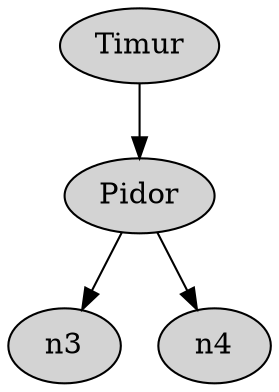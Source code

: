 digraph parse_tree {

ratio = fill;
node [style=filled];

n1 -> n2
n2 -> n3
n2 -> n4

n1 [label="Timur"]
n2 [label="Pidor"]

}
